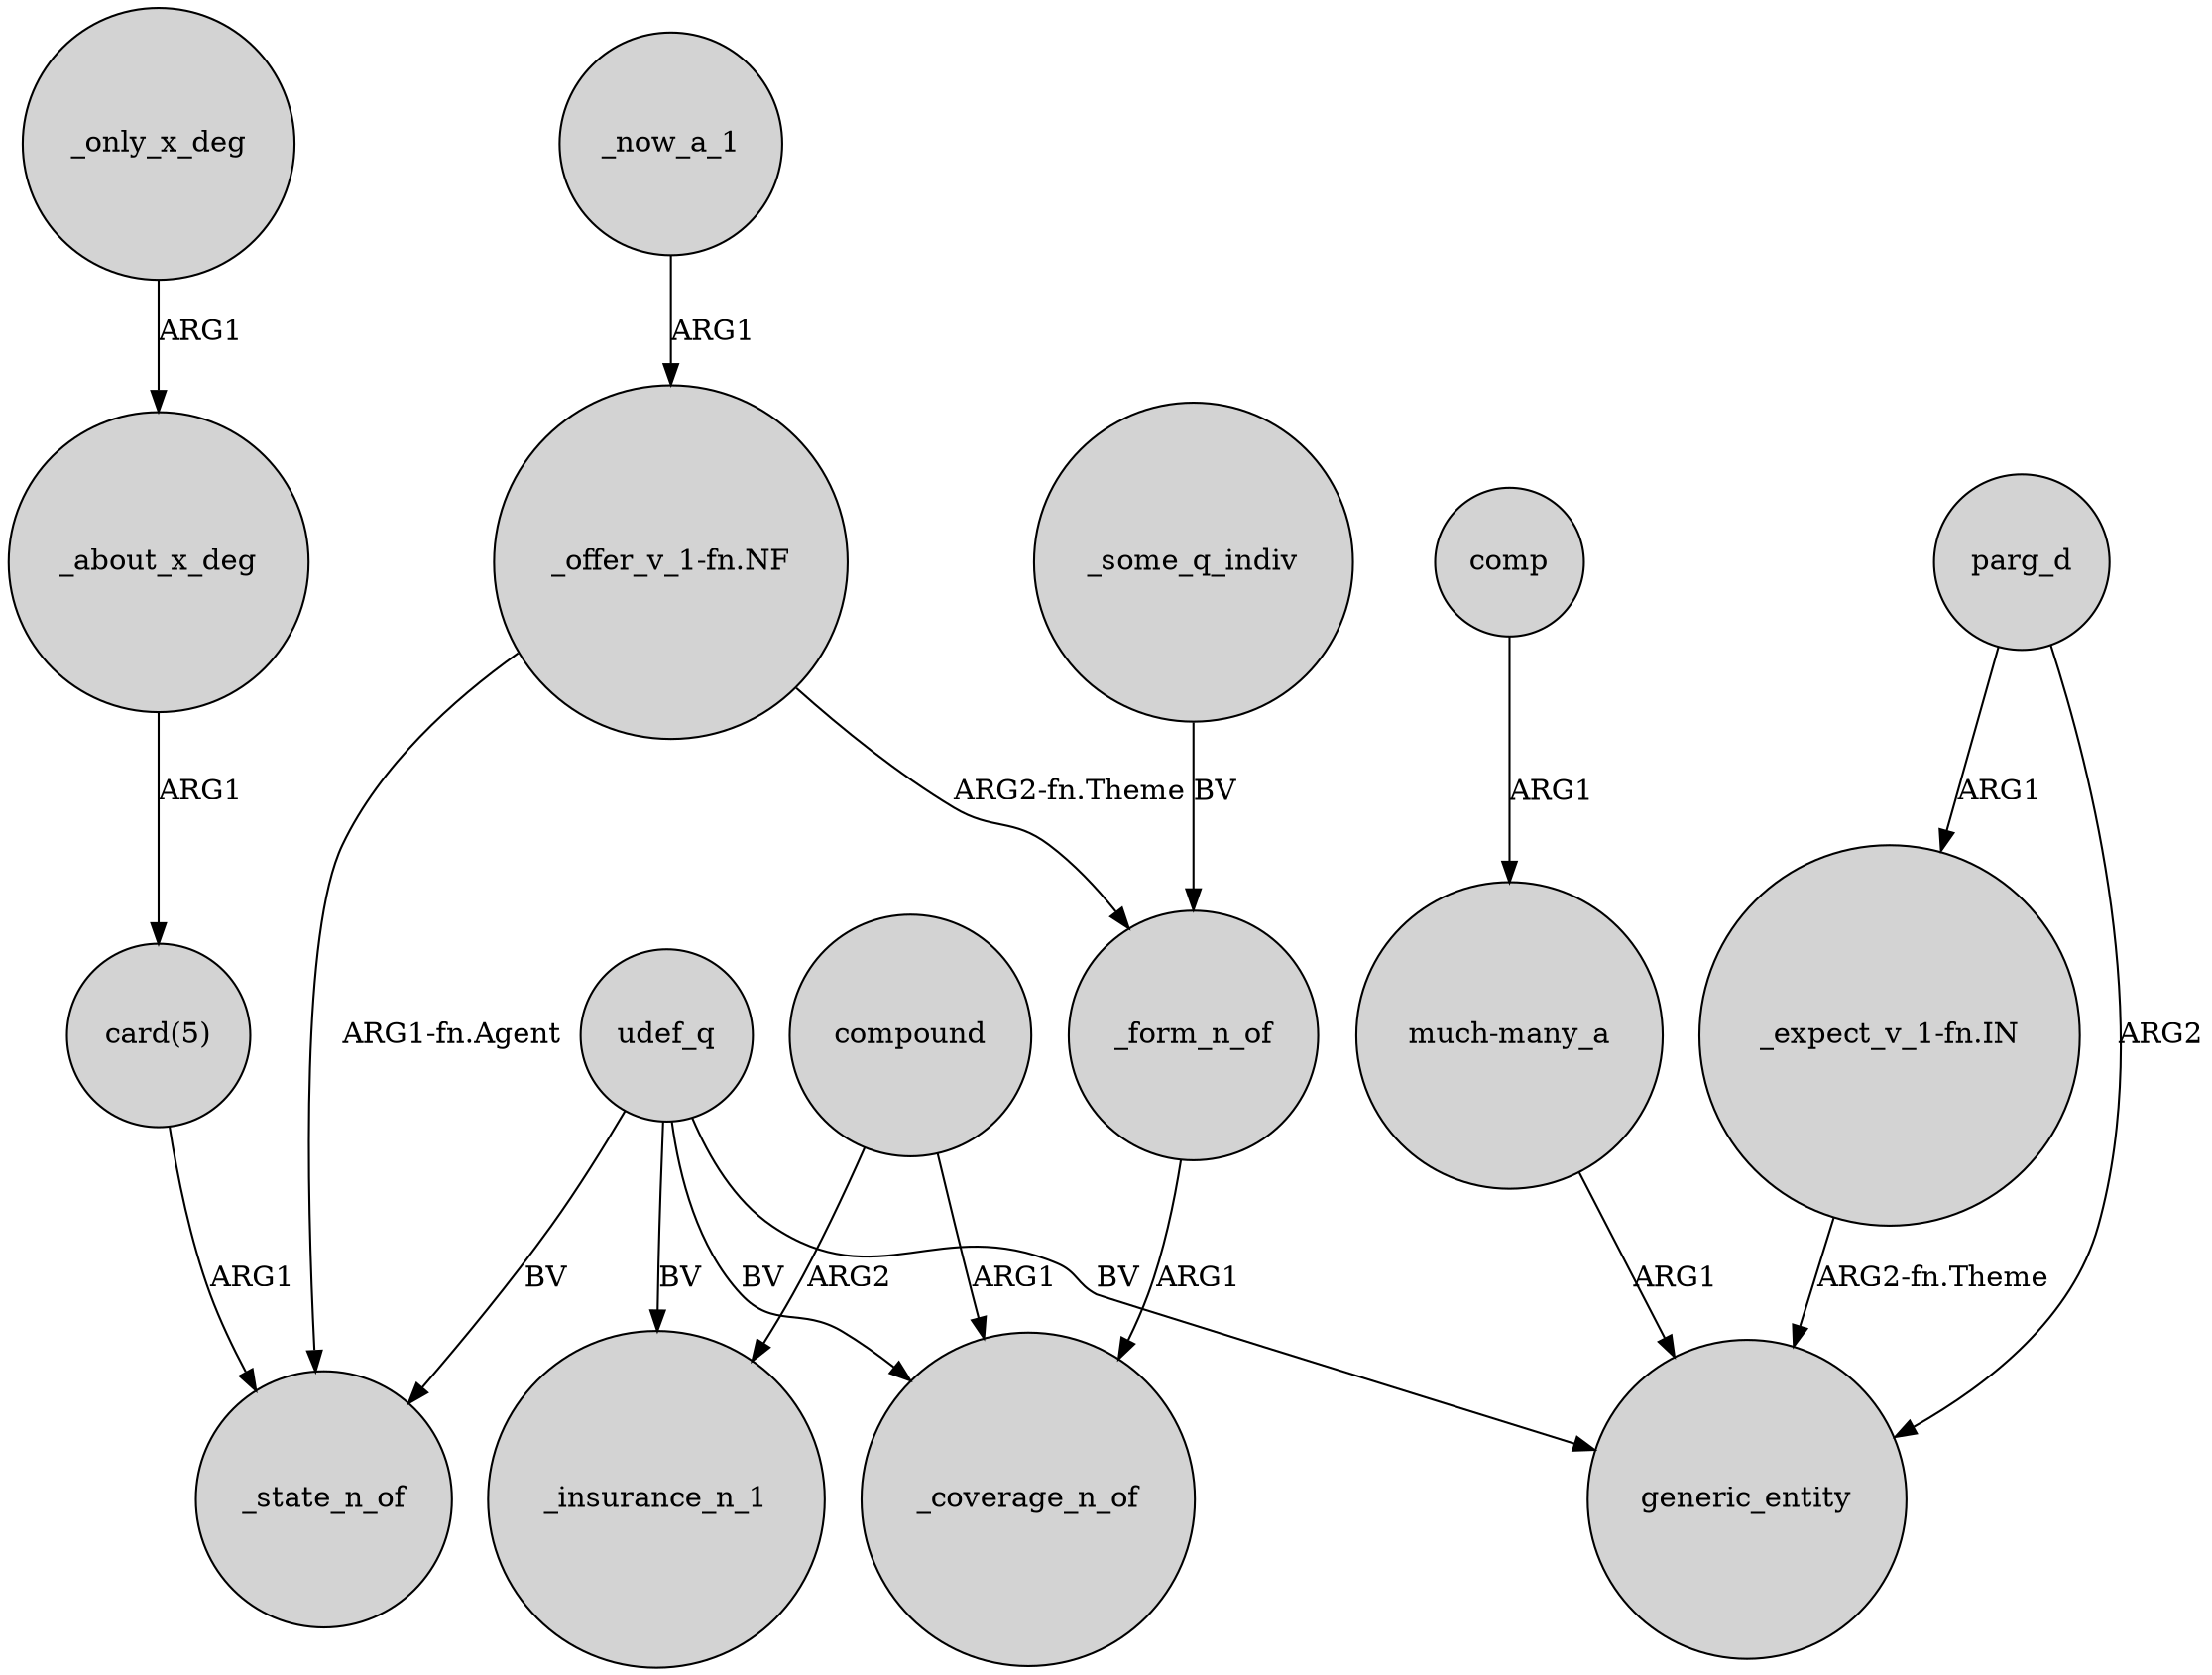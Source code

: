 digraph {
	node [shape=circle style=filled]
	_only_x_deg -> _about_x_deg [label=ARG1]
	"card(5)" -> _state_n_of [label=ARG1]
	"_offer_v_1-fn.NF" -> _form_n_of [label="ARG2-fn.Theme"]
	udef_q -> generic_entity [label=BV]
	compound -> _insurance_n_1 [label=ARG2]
	"much-many_a" -> generic_entity [label=ARG1]
	"_offer_v_1-fn.NF" -> _state_n_of [label="ARG1-fn.Agent"]
	parg_d -> generic_entity [label=ARG2]
	udef_q -> _insurance_n_1 [label=BV]
	udef_q -> _state_n_of [label=BV]
	udef_q -> _coverage_n_of [label=BV]
	_about_x_deg -> "card(5)" [label=ARG1]
	compound -> _coverage_n_of [label=ARG1]
	comp -> "much-many_a" [label=ARG1]
	"_expect_v_1-fn.IN" -> generic_entity [label="ARG2-fn.Theme"]
	parg_d -> "_expect_v_1-fn.IN" [label=ARG1]
	_now_a_1 -> "_offer_v_1-fn.NF" [label=ARG1]
	_form_n_of -> _coverage_n_of [label=ARG1]
	_some_q_indiv -> _form_n_of [label=BV]
}
